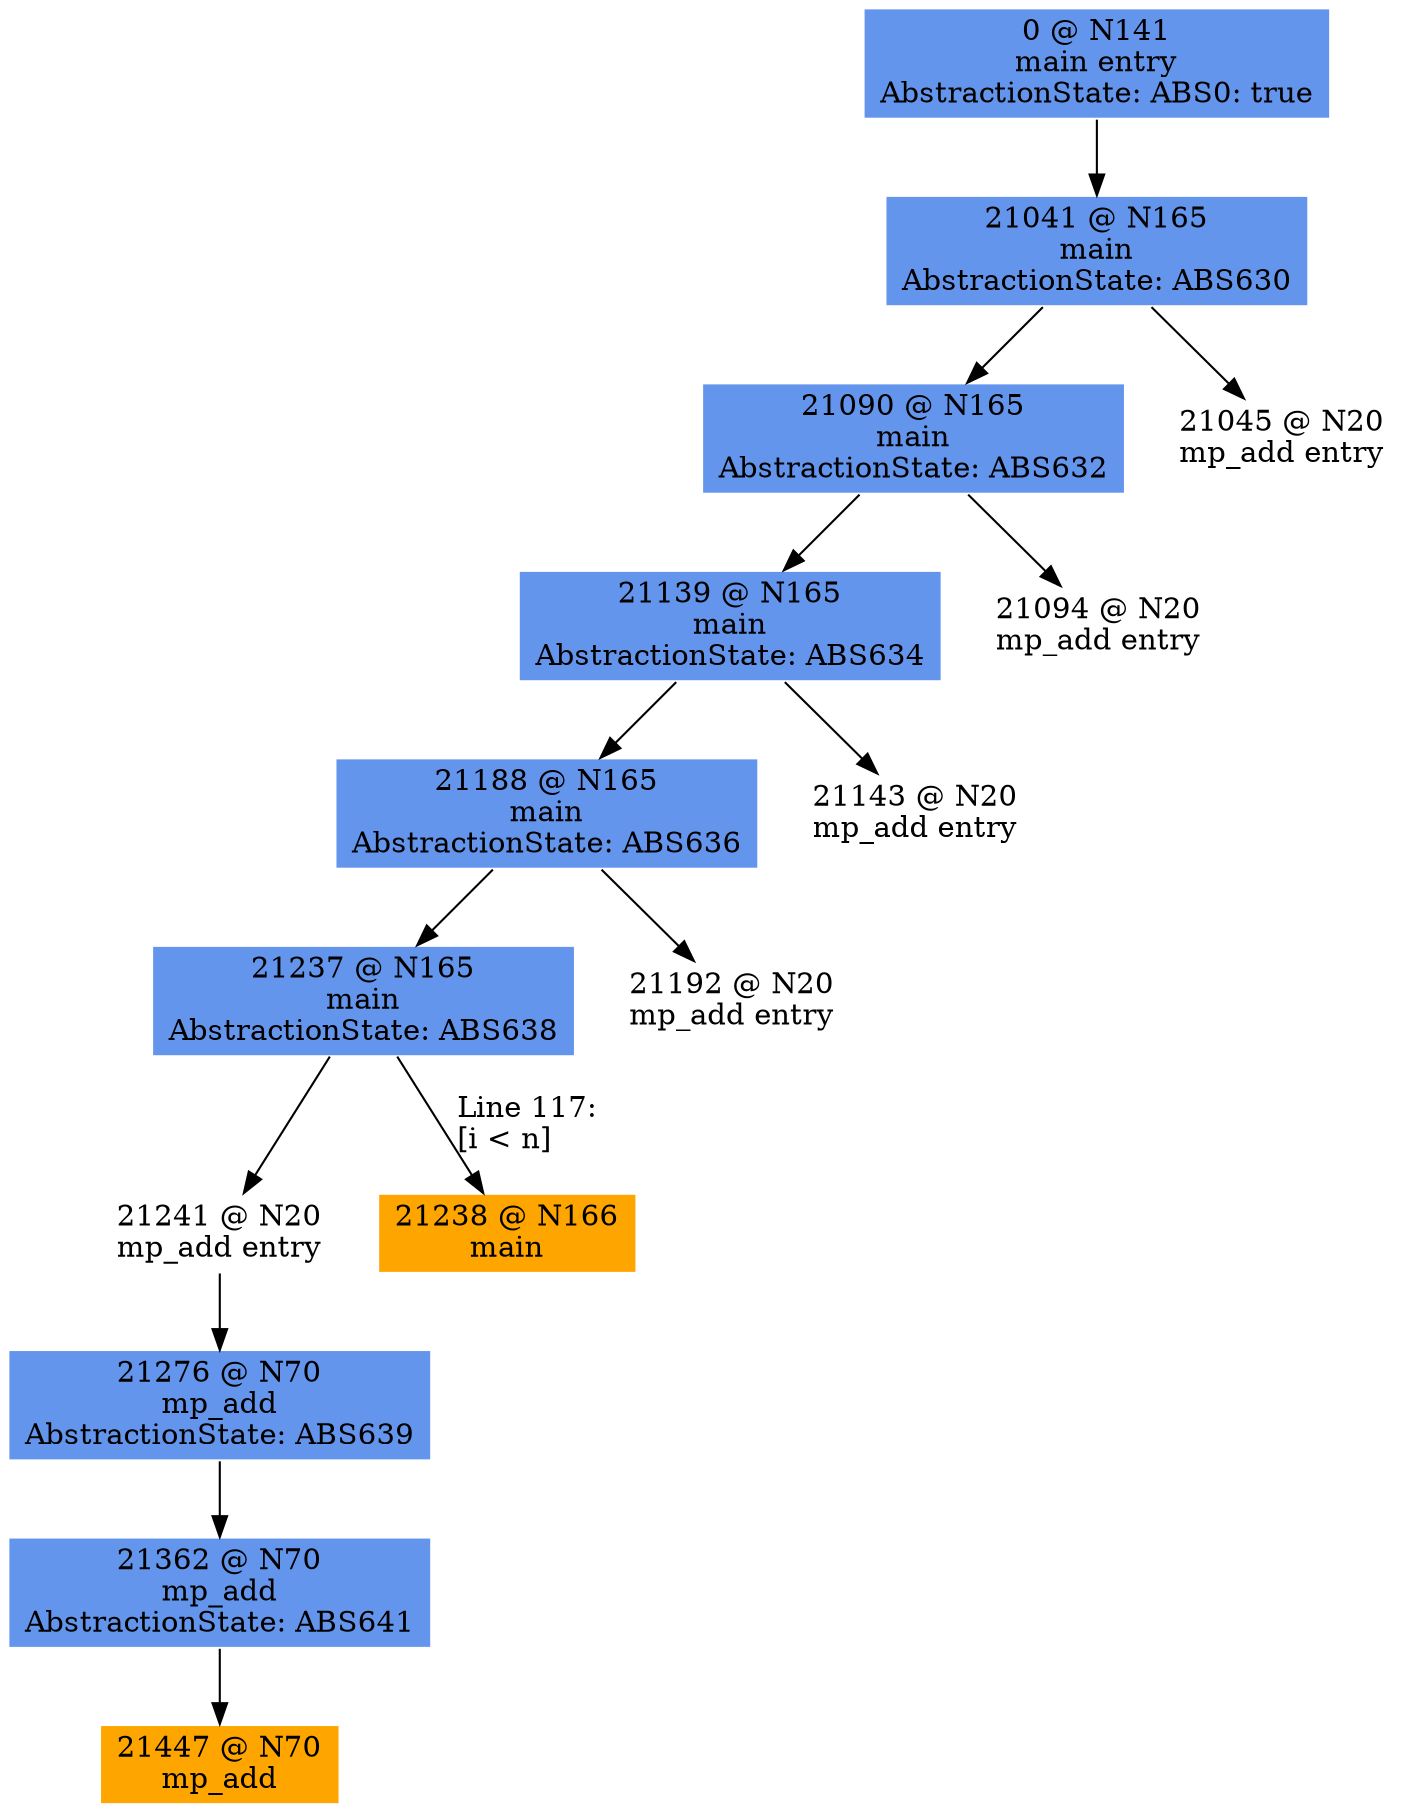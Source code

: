 digraph ARG {
node [style="filled" shape="box" color="white"]
0 [fillcolor="cornflowerblue" label="0 @ N141\nmain entry\nAbstractionState: ABS0: true\n" id="0"]
21041 [fillcolor="cornflowerblue" label="21041 @ N165\nmain\nAbstractionState: ABS630\n" id="21041"]
21090 [fillcolor="cornflowerblue" label="21090 @ N165\nmain\nAbstractionState: ABS632\n" id="21090"]
21139 [fillcolor="cornflowerblue" label="21139 @ N165\nmain\nAbstractionState: ABS634\n" id="21139"]
21188 [fillcolor="cornflowerblue" label="21188 @ N165\nmain\nAbstractionState: ABS636\n" id="21188"]
21237 [fillcolor="cornflowerblue" label="21237 @ N165\nmain\nAbstractionState: ABS638\n" id="21237"]
21241 [label="21241 @ N20\nmp_add entry\n" id="21241"]
21276 [fillcolor="cornflowerblue" label="21276 @ N70\nmp_add\nAbstractionState: ABS639\n" id="21276"]
21362 [fillcolor="cornflowerblue" label="21362 @ N70\nmp_add\nAbstractionState: ABS641\n" id="21362"]
21447 [fillcolor="orange" label="21447 @ N70\nmp_add\n" id="21447"]
21238 [fillcolor="orange" label="21238 @ N166\nmain\n" id="21238"]
21192 [label="21192 @ N20\nmp_add entry\n" id="21192"]
21143 [label="21143 @ N20\nmp_add entry\n" id="21143"]
21094 [label="21094 @ N20\nmp_add entry\n" id="21094"]
21045 [label="21045 @ N20\nmp_add entry\n" id="21045"]
0 -> 21041 []
21041 -> 21045 []
21041 -> 21090 []
21090 -> 21094 []
21090 -> 21139 []
21139 -> 21143 []
21139 -> 21188 []
21188 -> 21192 []
21188 -> 21237 []
21237 -> 21238 [label="Line 117: \l[i < n]\l" id="21237 -> 21238"]
21237 -> 21241 []
21241 -> 21276 []
21276 -> 21362 []
21362 -> 21447 []
}
